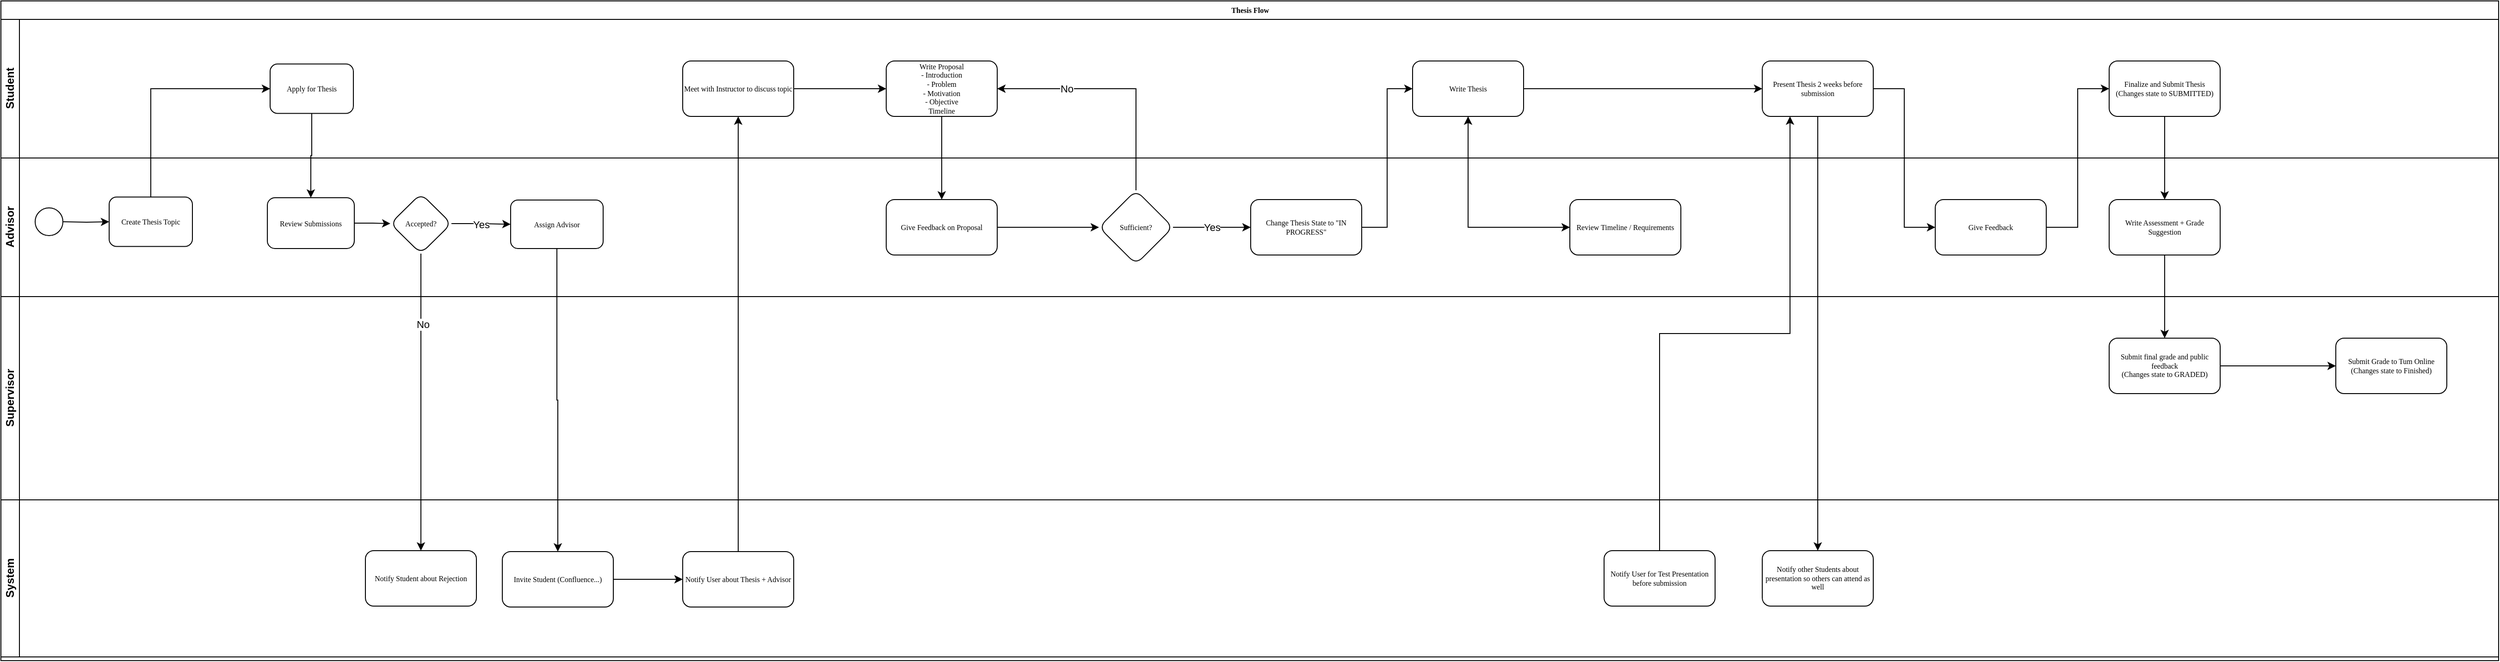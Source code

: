<mxfile version="24.6.5" type="github">
  <diagram name="Page-1" id="c7488fd3-1785-93aa-aadb-54a6760d102a">
    <mxGraphModel dx="2469" dy="1244" grid="1" gridSize="10" guides="1" tooltips="1" connect="1" arrows="1" fold="1" page="1" pageScale="1" pageWidth="1100" pageHeight="850" background="none" math="0" shadow="0">
      <root>
        <mxCell id="0" />
        <mxCell id="1" parent="0" />
        <mxCell id="2b4e8129b02d487f-1" value="Thesis Flow" style="swimlane;html=1;childLayout=stackLayout;horizontal=1;startSize=20;horizontalStack=0;rounded=0;shadow=0;labelBackgroundColor=none;strokeWidth=1;fontFamily=Verdana;fontSize=8;align=center;" parent="1" vertex="1">
          <mxGeometry x="43" y="46" width="2700" height="714" as="geometry" />
        </mxCell>
        <mxCell id="2b4e8129b02d487f-2" value="Student" style="swimlane;html=1;startSize=20;horizontal=0;" parent="2b4e8129b02d487f-1" vertex="1">
          <mxGeometry y="20" width="2700" height="150" as="geometry" />
        </mxCell>
        <mxCell id="2b4e8129b02d487f-6" value="Apply for Thesis" style="rounded=1;whiteSpace=wrap;html=1;shadow=0;labelBackgroundColor=none;strokeWidth=1;fontFamily=Verdana;fontSize=8;align=center;" parent="2b4e8129b02d487f-2" vertex="1">
          <mxGeometry x="291" y="48.25" width="90" height="53.5" as="geometry" />
        </mxCell>
        <mxCell id="wLagZGArtr6KGIQW5PzV-46" value="" style="edgeStyle=orthogonalEdgeStyle;rounded=0;orthogonalLoop=1;jettySize=auto;html=1;" parent="2b4e8129b02d487f-2" source="wLagZGArtr6KGIQW5PzV-41" target="wLagZGArtr6KGIQW5PzV-45" edge="1">
          <mxGeometry relative="1" as="geometry" />
        </mxCell>
        <mxCell id="wLagZGArtr6KGIQW5PzV-41" value="Meet with Instructor to discuss topic" style="whiteSpace=wrap;html=1;fontSize=8;fontFamily=Verdana;rounded=1;shadow=0;labelBackgroundColor=none;strokeWidth=1;" parent="2b4e8129b02d487f-2" vertex="1">
          <mxGeometry x="737" y="45" width="120" height="60" as="geometry" />
        </mxCell>
        <mxCell id="wLagZGArtr6KGIQW5PzV-45" value="Write Proposal&lt;div&gt;- Introduction&lt;/div&gt;&lt;div&gt;- Problem&lt;/div&gt;&lt;div&gt;- Motivation&lt;/div&gt;&lt;div&gt;- Objective&lt;/div&gt;&lt;div&gt;Timeline&lt;/div&gt;" style="whiteSpace=wrap;html=1;fontSize=8;fontFamily=Verdana;rounded=1;shadow=0;labelBackgroundColor=none;strokeWidth=1;" parent="2b4e8129b02d487f-2" vertex="1">
          <mxGeometry x="957" y="45" width="120" height="60" as="geometry" />
        </mxCell>
        <mxCell id="wLagZGArtr6KGIQW5PzV-79" style="edgeStyle=orthogonalEdgeStyle;rounded=0;orthogonalLoop=1;jettySize=auto;html=1;exitX=1;exitY=0.5;exitDx=0;exitDy=0;entryX=0;entryY=0.5;entryDx=0;entryDy=0;" parent="2b4e8129b02d487f-2" source="wLagZGArtr6KGIQW5PzV-57" target="wLagZGArtr6KGIQW5PzV-59" edge="1">
          <mxGeometry relative="1" as="geometry" />
        </mxCell>
        <mxCell id="wLagZGArtr6KGIQW5PzV-57" value="Write Thesis" style="whiteSpace=wrap;html=1;fontSize=8;fontFamily=Verdana;rounded=1;shadow=0;labelBackgroundColor=none;strokeWidth=1;" parent="2b4e8129b02d487f-2" vertex="1">
          <mxGeometry x="1526" y="45" width="120" height="60" as="geometry" />
        </mxCell>
        <mxCell id="wLagZGArtr6KGIQW5PzV-59" value="Present Thesis 2 weeks before submission" style="whiteSpace=wrap;html=1;fontSize=8;fontFamily=Verdana;rounded=1;shadow=0;labelBackgroundColor=none;strokeWidth=1;" parent="2b4e8129b02d487f-2" vertex="1">
          <mxGeometry x="1904" y="45" width="120" height="60" as="geometry" />
        </mxCell>
        <mxCell id="wLagZGArtr6KGIQW5PzV-63" value="Finalize and Submit Thesis&lt;div&gt;(Changes state to SUBMITTED)&lt;/div&gt;" style="whiteSpace=wrap;html=1;fontSize=8;fontFamily=Verdana;rounded=1;shadow=0;labelBackgroundColor=none;strokeWidth=1;" parent="2b4e8129b02d487f-2" vertex="1">
          <mxGeometry x="2279" y="45" width="120" height="60" as="geometry" />
        </mxCell>
        <mxCell id="2b4e8129b02d487f-3" value="Advisor" style="swimlane;html=1;startSize=20;horizontal=0;" parent="2b4e8129b02d487f-1" vertex="1">
          <mxGeometry y="170" width="2700" height="150" as="geometry" />
        </mxCell>
        <mxCell id="wLagZGArtr6KGIQW5PzV-51" value="" style="edgeStyle=orthogonalEdgeStyle;rounded=0;orthogonalLoop=1;jettySize=auto;html=1;" parent="2b4e8129b02d487f-3" source="wLagZGArtr6KGIQW5PzV-48" target="wLagZGArtr6KGIQW5PzV-50" edge="1">
          <mxGeometry relative="1" as="geometry" />
        </mxCell>
        <mxCell id="wLagZGArtr6KGIQW5PzV-48" value="Give Feedback on Proposal" style="whiteSpace=wrap;html=1;fontSize=8;fontFamily=Verdana;rounded=1;shadow=0;labelBackgroundColor=none;strokeWidth=1;" parent="2b4e8129b02d487f-3" vertex="1">
          <mxGeometry x="957" y="45" width="120" height="60" as="geometry" />
        </mxCell>
        <mxCell id="wLagZGArtr6KGIQW5PzV-56" value="Yes" style="edgeStyle=orthogonalEdgeStyle;rounded=0;orthogonalLoop=1;jettySize=auto;html=1;" parent="2b4e8129b02d487f-3" source="wLagZGArtr6KGIQW5PzV-50" target="wLagZGArtr6KGIQW5PzV-55" edge="1">
          <mxGeometry relative="1" as="geometry" />
        </mxCell>
        <mxCell id="wLagZGArtr6KGIQW5PzV-50" value="Sufficient?" style="rhombus;whiteSpace=wrap;html=1;fontSize=8;fontFamily=Verdana;rounded=1;shadow=0;labelBackgroundColor=none;strokeWidth=1;" parent="2b4e8129b02d487f-3" vertex="1">
          <mxGeometry x="1187" y="35" width="80" height="80" as="geometry" />
        </mxCell>
        <mxCell id="wLagZGArtr6KGIQW5PzV-55" value="Change Thesis State to &quot;IN PROGRESS&quot;" style="whiteSpace=wrap;html=1;fontSize=8;fontFamily=Verdana;rounded=1;shadow=0;labelBackgroundColor=none;strokeWidth=1;" parent="2b4e8129b02d487f-3" vertex="1">
          <mxGeometry x="1351" y="45" width="120" height="60" as="geometry" />
        </mxCell>
        <mxCell id="wLagZGArtr6KGIQW5PzV-65" value="Write Assessment + Grade Suggestion" style="whiteSpace=wrap;html=1;fontSize=8;fontFamily=Verdana;rounded=1;shadow=0;labelBackgroundColor=none;strokeWidth=1;" parent="2b4e8129b02d487f-3" vertex="1">
          <mxGeometry x="2279" y="45" width="120" height="60" as="geometry" />
        </mxCell>
        <mxCell id="wLagZGArtr6KGIQW5PzV-67" value="Give Feedback" style="whiteSpace=wrap;html=1;fontSize=8;fontFamily=Verdana;rounded=1;shadow=0;labelBackgroundColor=none;strokeWidth=1;" parent="2b4e8129b02d487f-3" vertex="1">
          <mxGeometry x="2091" y="45" width="120" height="60" as="geometry" />
        </mxCell>
        <mxCell id="wLagZGArtr6KGIQW5PzV-75" value="Review Timeline / Requirements" style="whiteSpace=wrap;html=1;fontSize=8;fontFamily=Verdana;rounded=1;shadow=0;labelBackgroundColor=none;strokeWidth=1;" parent="2b4e8129b02d487f-3" vertex="1">
          <mxGeometry x="1696" y="45" width="120" height="60" as="geometry" />
        </mxCell>
        <mxCell id="vGqhseO1BKMEhqB3aZHh-10" value="" style="ellipse;whiteSpace=wrap;html=1;rounded=0;shadow=0;labelBackgroundColor=none;strokeWidth=1;fontFamily=Verdana;fontSize=8;align=center;" parent="2b4e8129b02d487f-3" vertex="1">
          <mxGeometry x="37" y="54" width="30" height="30" as="geometry" />
        </mxCell>
        <mxCell id="2b4e8129b02d487f-4" value="Supervisor" style="swimlane;html=1;startSize=20;horizontal=0;" parent="2b4e8129b02d487f-1" vertex="1">
          <mxGeometry y="320" width="2700" height="220" as="geometry" />
        </mxCell>
        <mxCell id="wLagZGArtr6KGIQW5PzV-16" value="" style="edgeStyle=orthogonalEdgeStyle;rounded=0;orthogonalLoop=1;jettySize=auto;html=1;" parent="2b4e8129b02d487f-4" source="wLagZGArtr6KGIQW5PzV-13" target="wLagZGArtr6KGIQW5PzV-15" edge="1">
          <mxGeometry relative="1" as="geometry" />
        </mxCell>
        <mxCell id="wLagZGArtr6KGIQW5PzV-13" value="Review Submissions" style="whiteSpace=wrap;html=1;fontSize=8;fontFamily=Verdana;rounded=1;shadow=0;labelBackgroundColor=none;strokeWidth=1;" parent="2b4e8129b02d487f-4" vertex="1">
          <mxGeometry x="288" y="-107" width="94" height="55" as="geometry" />
        </mxCell>
        <mxCell id="wLagZGArtr6KGIQW5PzV-21" value="Yes" style="edgeStyle=orthogonalEdgeStyle;rounded=0;orthogonalLoop=1;jettySize=auto;html=1;" parent="2b4e8129b02d487f-4" source="wLagZGArtr6KGIQW5PzV-15" target="wLagZGArtr6KGIQW5PzV-20" edge="1">
          <mxGeometry relative="1" as="geometry" />
        </mxCell>
        <mxCell id="wLagZGArtr6KGIQW5PzV-15" value="Accepted?" style="rhombus;whiteSpace=wrap;html=1;fontSize=8;fontFamily=Verdana;rounded=1;shadow=0;labelBackgroundColor=none;strokeWidth=1;" parent="2b4e8129b02d487f-4" vertex="1">
          <mxGeometry x="421" y="-111.5" width="66" height="65" as="geometry" />
        </mxCell>
        <mxCell id="wLagZGArtr6KGIQW5PzV-20" value="Assign Advisor" style="whiteSpace=wrap;html=1;fontSize=8;fontFamily=Verdana;rounded=1;shadow=0;labelBackgroundColor=none;strokeWidth=1;" parent="2b4e8129b02d487f-4" vertex="1">
          <mxGeometry x="551" y="-104.5" width="100" height="52.5" as="geometry" />
        </mxCell>
        <mxCell id="wLagZGArtr6KGIQW5PzV-74" value="" style="edgeStyle=orthogonalEdgeStyle;rounded=0;orthogonalLoop=1;jettySize=auto;html=1;" parent="2b4e8129b02d487f-4" source="wLagZGArtr6KGIQW5PzV-71" target="wLagZGArtr6KGIQW5PzV-73" edge="1">
          <mxGeometry relative="1" as="geometry" />
        </mxCell>
        <mxCell id="wLagZGArtr6KGIQW5PzV-71" value="Submit final grade and public feedback&lt;div&gt;(Changes state to GRADED)&lt;/div&gt;" style="whiteSpace=wrap;html=1;fontSize=8;fontFamily=Verdana;rounded=1;shadow=0;labelBackgroundColor=none;strokeWidth=1;" parent="2b4e8129b02d487f-4" vertex="1">
          <mxGeometry x="2279" y="45" width="120" height="60" as="geometry" />
        </mxCell>
        <mxCell id="wLagZGArtr6KGIQW5PzV-73" value="Submit Grade to Tum Online&lt;div&gt;(Changes state to Finished)&lt;/div&gt;" style="whiteSpace=wrap;html=1;fontSize=8;fontFamily=Verdana;rounded=1;shadow=0;labelBackgroundColor=none;strokeWidth=1;" parent="2b4e8129b02d487f-4" vertex="1">
          <mxGeometry x="2524" y="45" width="120" height="60" as="geometry" />
        </mxCell>
        <mxCell id="wLagZGArtr6KGIQW5PzV-26" value="System" style="swimlane;html=1;startSize=20;horizontal=0;" parent="2b4e8129b02d487f-1" vertex="1">
          <mxGeometry y="540" width="2700" height="170" as="geometry" />
        </mxCell>
        <mxCell id="wLagZGArtr6KGIQW5PzV-99" style="edgeStyle=orthogonalEdgeStyle;rounded=0;orthogonalLoop=1;jettySize=auto;html=1;exitX=1;exitY=0.5;exitDx=0;exitDy=0;entryX=0;entryY=0.5;entryDx=0;entryDy=0;" parent="wLagZGArtr6KGIQW5PzV-26" source="wLagZGArtr6KGIQW5PzV-36" target="wLagZGArtr6KGIQW5PzV-38" edge="1">
          <mxGeometry relative="1" as="geometry" />
        </mxCell>
        <mxCell id="wLagZGArtr6KGIQW5PzV-36" value="Invite Student (Confluence...)" style="whiteSpace=wrap;html=1;fontSize=8;fontFamily=Verdana;rounded=1;shadow=0;labelBackgroundColor=none;strokeWidth=1;" parent="wLagZGArtr6KGIQW5PzV-26" vertex="1">
          <mxGeometry x="542" y="56" width="120" height="60" as="geometry" />
        </mxCell>
        <mxCell id="wLagZGArtr6KGIQW5PzV-38" value="Notify User about Thesis + Advisor" style="whiteSpace=wrap;html=1;fontSize=8;fontFamily=Verdana;rounded=1;shadow=0;labelBackgroundColor=none;strokeWidth=1;" parent="wLagZGArtr6KGIQW5PzV-26" vertex="1">
          <mxGeometry x="737" y="56" width="120" height="60" as="geometry" />
        </mxCell>
        <mxCell id="wLagZGArtr6KGIQW5PzV-61" value="Notify other Students about presentation so others can attend as well" style="whiteSpace=wrap;html=1;fontSize=8;fontFamily=Verdana;rounded=1;shadow=0;labelBackgroundColor=none;strokeWidth=1;" parent="wLagZGArtr6KGIQW5PzV-26" vertex="1">
          <mxGeometry x="1904" y="55" width="120" height="60" as="geometry" />
        </mxCell>
        <mxCell id="wLagZGArtr6KGIQW5PzV-84" value="Notify Student about Rejection" style="whiteSpace=wrap;html=1;fontSize=8;fontFamily=Verdana;rounded=1;shadow=0;labelBackgroundColor=none;strokeWidth=1;" parent="wLagZGArtr6KGIQW5PzV-26" vertex="1">
          <mxGeometry x="394" y="55" width="120" height="60" as="geometry" />
        </mxCell>
        <mxCell id="wLagZGArtr6KGIQW5PzV-96" value="Notify User for Test Presentation before submission" style="whiteSpace=wrap;html=1;fontSize=8;fontFamily=Verdana;rounded=1;shadow=0;labelBackgroundColor=none;strokeWidth=1;" parent="wLagZGArtr6KGIQW5PzV-26" vertex="1">
          <mxGeometry x="1733" y="55" width="120" height="60" as="geometry" />
        </mxCell>
        <mxCell id="vGqhseO1BKMEhqB3aZHh-14" style="edgeStyle=orthogonalEdgeStyle;rounded=0;orthogonalLoop=1;jettySize=auto;html=1;exitX=1;exitY=0.5;exitDx=0;exitDy=0;entryX=0;entryY=0.5;entryDx=0;entryDy=0;" parent="wLagZGArtr6KGIQW5PzV-26" target="vGqhseO1BKMEhqB3aZHh-13" edge="1">
          <mxGeometry relative="1" as="geometry">
            <mxPoint x="67" y="-301" as="sourcePoint" />
          </mxGeometry>
        </mxCell>
        <mxCell id="vGqhseO1BKMEhqB3aZHh-13" value="Create Thesis Topic" style="rounded=1;whiteSpace=wrap;html=1;shadow=0;labelBackgroundColor=none;strokeWidth=1;fontFamily=Verdana;fontSize=8;align=center;" parent="wLagZGArtr6KGIQW5PzV-26" vertex="1">
          <mxGeometry x="117" y="-327.75" width="90" height="53.5" as="geometry" />
        </mxCell>
        <mxCell id="wLagZGArtr6KGIQW5PzV-44" style="edgeStyle=orthogonalEdgeStyle;rounded=0;orthogonalLoop=1;jettySize=auto;html=1;exitX=0.5;exitY=1;exitDx=0;exitDy=0;entryX=0.5;entryY=0;entryDx=0;entryDy=0;" parent="2b4e8129b02d487f-1" source="2b4e8129b02d487f-6" target="wLagZGArtr6KGIQW5PzV-13" edge="1">
          <mxGeometry relative="1" as="geometry" />
        </mxCell>
        <mxCell id="wLagZGArtr6KGIQW5PzV-49" value="" style="edgeStyle=orthogonalEdgeStyle;rounded=0;orthogonalLoop=1;jettySize=auto;html=1;" parent="2b4e8129b02d487f-1" source="wLagZGArtr6KGIQW5PzV-45" target="wLagZGArtr6KGIQW5PzV-48" edge="1">
          <mxGeometry relative="1" as="geometry" />
        </mxCell>
        <mxCell id="wLagZGArtr6KGIQW5PzV-52" style="edgeStyle=orthogonalEdgeStyle;rounded=0;orthogonalLoop=1;jettySize=auto;html=1;exitX=0.5;exitY=0;exitDx=0;exitDy=0;entryX=1;entryY=0.5;entryDx=0;entryDy=0;" parent="2b4e8129b02d487f-1" source="wLagZGArtr6KGIQW5PzV-50" target="wLagZGArtr6KGIQW5PzV-45" edge="1">
          <mxGeometry relative="1" as="geometry" />
        </mxCell>
        <mxCell id="wLagZGArtr6KGIQW5PzV-54" value="No" style="edgeLabel;html=1;align=center;verticalAlign=middle;resizable=0;points=[];" parent="wLagZGArtr6KGIQW5PzV-52" vertex="1" connectable="0">
          <mxGeometry x="0.425" relative="1" as="geometry">
            <mxPoint as="offset" />
          </mxGeometry>
        </mxCell>
        <mxCell id="wLagZGArtr6KGIQW5PzV-62" value="" style="edgeStyle=orthogonalEdgeStyle;rounded=0;orthogonalLoop=1;jettySize=auto;html=1;" parent="2b4e8129b02d487f-1" source="wLagZGArtr6KGIQW5PzV-59" target="wLagZGArtr6KGIQW5PzV-61" edge="1">
          <mxGeometry relative="1" as="geometry" />
        </mxCell>
        <mxCell id="wLagZGArtr6KGIQW5PzV-66" value="" style="edgeStyle=orthogonalEdgeStyle;rounded=0;orthogonalLoop=1;jettySize=auto;html=1;" parent="2b4e8129b02d487f-1" source="wLagZGArtr6KGIQW5PzV-63" target="wLagZGArtr6KGIQW5PzV-65" edge="1">
          <mxGeometry relative="1" as="geometry" />
        </mxCell>
        <mxCell id="wLagZGArtr6KGIQW5PzV-69" style="edgeStyle=orthogonalEdgeStyle;rounded=0;orthogonalLoop=1;jettySize=auto;html=1;exitX=1;exitY=0.5;exitDx=0;exitDy=0;entryX=0;entryY=0.5;entryDx=0;entryDy=0;" parent="2b4e8129b02d487f-1" source="wLagZGArtr6KGIQW5PzV-67" target="wLagZGArtr6KGIQW5PzV-63" edge="1">
          <mxGeometry relative="1" as="geometry" />
        </mxCell>
        <mxCell id="wLagZGArtr6KGIQW5PzV-70" style="edgeStyle=orthogonalEdgeStyle;rounded=0;orthogonalLoop=1;jettySize=auto;html=1;exitX=1;exitY=0.5;exitDx=0;exitDy=0;entryX=0;entryY=0.5;entryDx=0;entryDy=0;" parent="2b4e8129b02d487f-1" source="wLagZGArtr6KGIQW5PzV-59" target="wLagZGArtr6KGIQW5PzV-67" edge="1">
          <mxGeometry relative="1" as="geometry" />
        </mxCell>
        <mxCell id="wLagZGArtr6KGIQW5PzV-72" value="" style="edgeStyle=orthogonalEdgeStyle;rounded=0;orthogonalLoop=1;jettySize=auto;html=1;" parent="2b4e8129b02d487f-1" source="wLagZGArtr6KGIQW5PzV-65" target="wLagZGArtr6KGIQW5PzV-71" edge="1">
          <mxGeometry relative="1" as="geometry" />
        </mxCell>
        <mxCell id="wLagZGArtr6KGIQW5PzV-78" style="edgeStyle=orthogonalEdgeStyle;rounded=0;orthogonalLoop=1;jettySize=auto;html=1;exitX=0.5;exitY=1;exitDx=0;exitDy=0;entryX=0;entryY=0.5;entryDx=0;entryDy=0;" parent="2b4e8129b02d487f-1" source="wLagZGArtr6KGIQW5PzV-57" target="wLagZGArtr6KGIQW5PzV-75" edge="1">
          <mxGeometry relative="1" as="geometry" />
        </mxCell>
        <mxCell id="wLagZGArtr6KGIQW5PzV-81" style="edgeStyle=orthogonalEdgeStyle;rounded=0;orthogonalLoop=1;jettySize=auto;html=1;exitX=0;exitY=0.5;exitDx=0;exitDy=0;entryX=0.5;entryY=1;entryDx=0;entryDy=0;" parent="2b4e8129b02d487f-1" source="wLagZGArtr6KGIQW5PzV-75" target="wLagZGArtr6KGIQW5PzV-57" edge="1">
          <mxGeometry relative="1" as="geometry" />
        </mxCell>
        <mxCell id="wLagZGArtr6KGIQW5PzV-83" style="edgeStyle=orthogonalEdgeStyle;rounded=0;orthogonalLoop=1;jettySize=auto;html=1;exitX=1;exitY=0.5;exitDx=0;exitDy=0;entryX=0;entryY=0.5;entryDx=0;entryDy=0;" parent="2b4e8129b02d487f-1" source="wLagZGArtr6KGIQW5PzV-55" target="wLagZGArtr6KGIQW5PzV-57" edge="1">
          <mxGeometry relative="1" as="geometry" />
        </mxCell>
        <mxCell id="wLagZGArtr6KGIQW5PzV-85" value="" style="edgeStyle=orthogonalEdgeStyle;rounded=0;orthogonalLoop=1;jettySize=auto;html=1;" parent="2b4e8129b02d487f-1" source="wLagZGArtr6KGIQW5PzV-15" target="wLagZGArtr6KGIQW5PzV-84" edge="1">
          <mxGeometry relative="1" as="geometry" />
        </mxCell>
        <mxCell id="wLagZGArtr6KGIQW5PzV-86" value="No" style="edgeLabel;html=1;align=center;verticalAlign=middle;resizable=0;points=[];" parent="wLagZGArtr6KGIQW5PzV-85" vertex="1" connectable="0">
          <mxGeometry x="-0.532" y="2" relative="1" as="geometry">
            <mxPoint y="1" as="offset" />
          </mxGeometry>
        </mxCell>
        <mxCell id="wLagZGArtr6KGIQW5PzV-88" value="" style="edgeStyle=orthogonalEdgeStyle;rounded=0;orthogonalLoop=1;jettySize=auto;html=1;entryX=0.5;entryY=0;entryDx=0;entryDy=0;" parent="2b4e8129b02d487f-1" source="wLagZGArtr6KGIQW5PzV-20" target="wLagZGArtr6KGIQW5PzV-36" edge="1">
          <mxGeometry relative="1" as="geometry">
            <mxPoint x="601" y="840" as="targetPoint" />
          </mxGeometry>
        </mxCell>
        <mxCell id="wLagZGArtr6KGIQW5PzV-92" style="edgeStyle=orthogonalEdgeStyle;rounded=0;orthogonalLoop=1;jettySize=auto;html=1;exitX=0.5;exitY=0;exitDx=0;exitDy=0;entryX=0.5;entryY=1;entryDx=0;entryDy=0;" parent="2b4e8129b02d487f-1" source="wLagZGArtr6KGIQW5PzV-38" target="wLagZGArtr6KGIQW5PzV-41" edge="1">
          <mxGeometry relative="1" as="geometry" />
        </mxCell>
        <mxCell id="wLagZGArtr6KGIQW5PzV-98" style="edgeStyle=orthogonalEdgeStyle;rounded=0;orthogonalLoop=1;jettySize=auto;html=1;exitX=0.5;exitY=0;exitDx=0;exitDy=0;entryX=0.25;entryY=1;entryDx=0;entryDy=0;" parent="2b4e8129b02d487f-1" source="wLagZGArtr6KGIQW5PzV-96" target="wLagZGArtr6KGIQW5PzV-59" edge="1">
          <mxGeometry relative="1" as="geometry" />
        </mxCell>
        <mxCell id="vGqhseO1BKMEhqB3aZHh-15" style="edgeStyle=orthogonalEdgeStyle;rounded=0;orthogonalLoop=1;jettySize=auto;html=1;exitX=0.5;exitY=0;exitDx=0;exitDy=0;entryX=0;entryY=0.5;entryDx=0;entryDy=0;" parent="2b4e8129b02d487f-1" source="vGqhseO1BKMEhqB3aZHh-13" target="2b4e8129b02d487f-6" edge="1">
          <mxGeometry relative="1" as="geometry" />
        </mxCell>
      </root>
    </mxGraphModel>
  </diagram>
</mxfile>
